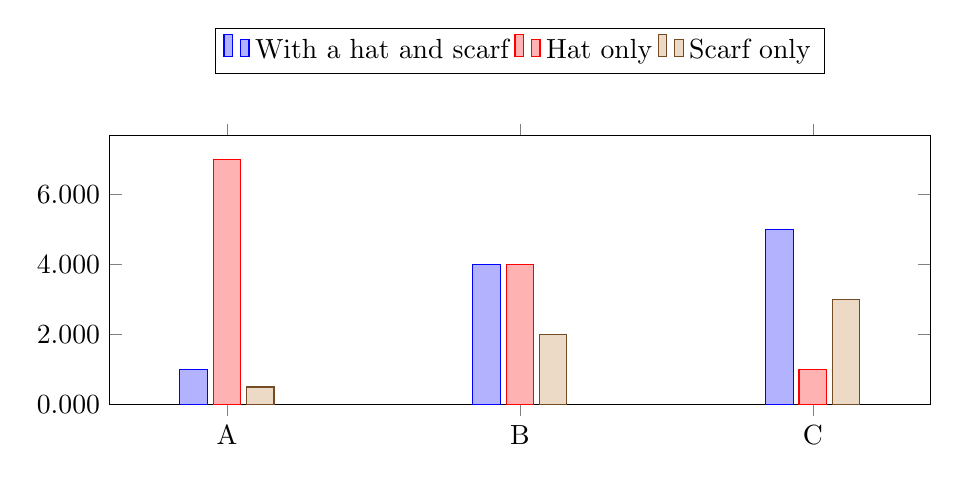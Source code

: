 \begin{tikzpicture}
\begin{axis}[
width=12cm,
height=5cm,
	enlarge x limits=0.2,
ymin=0,
	legend style={at={(0.5,1.4)},
		anchor=north,legend columns=-1},
	ybar,
	y tick label style={
	        /pgf/number format/.cd,
	            fixed,
	            fixed zerofill,
	            precision=3,
	        /tikz/.cd
	    },
%x tick label style={rotate=90},
symbolic x coords={A,B,C},
xtick=data,
]
\addplot 
	coordinates {(A,1) (B,4) (C,5)};

\addplot 
	coordinates {(A,7) (B,4) (C,1)};

\addplot 
	coordinates {(A,0.5) (B,2) (C,3)};


\legend{With a hat and scarf, Hat only, Scarf only}
\end{axis}
\end{tikzpicture}
